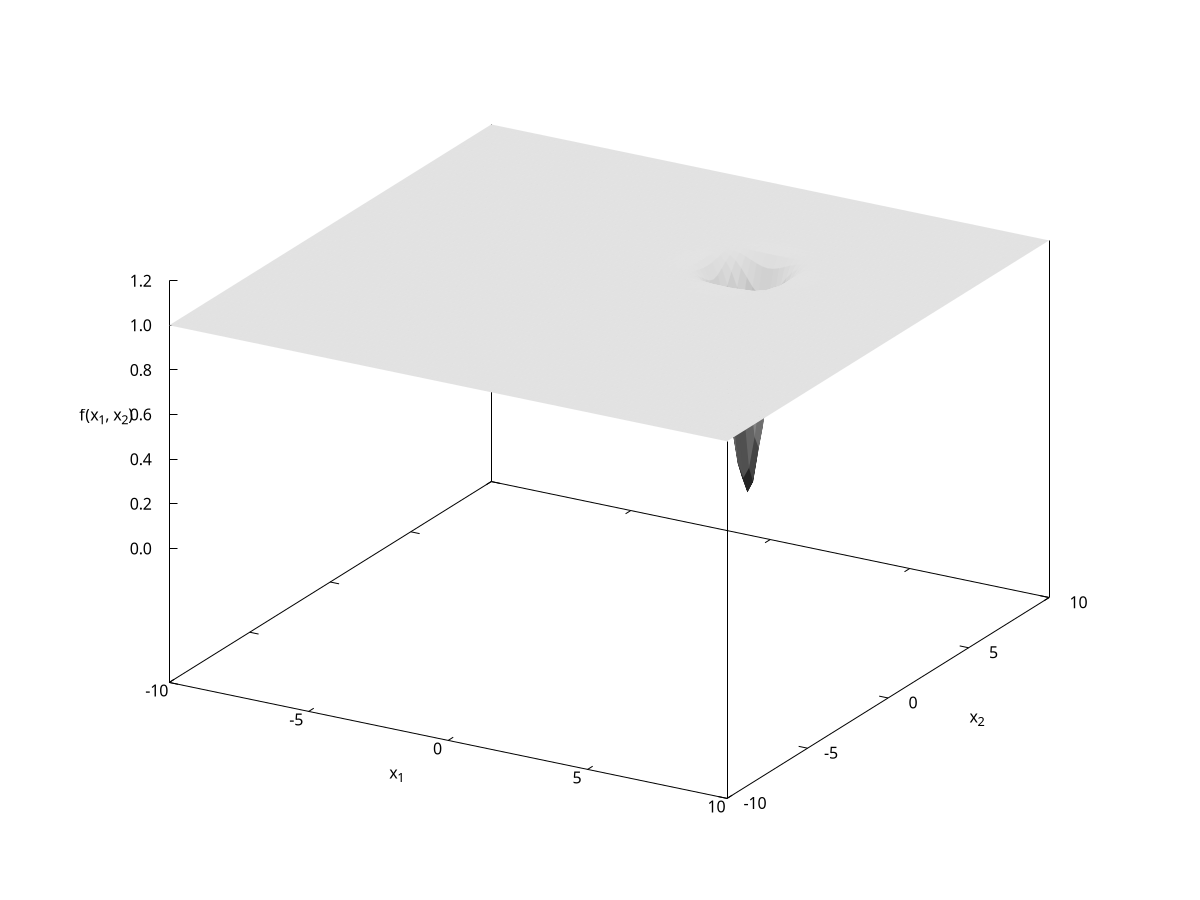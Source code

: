 set zrange [0: 1.2]
set format z "%.1f"
set xtic -10, 5, 10 offset -0.8
set ytic -10, 5, 10 offset 0.8
set xrange [-10:10]
set yrange [-10:10]
#set key bottom
set xlabel 'x_1'
set ylabel 'x_2'
set zlabel 'f(x_1, x_2)'
set terminal postscript eps enhanced color font 'Helvetica,20'
set output 'easom.eps'
set lmargin 5
unset colorbox
set palette grey
set isosamples 80,80

splot  1-(cos(x) * cos(y) * exp(-(x - pi)**2 - (y - pi)**2)) title '' with pm3d
